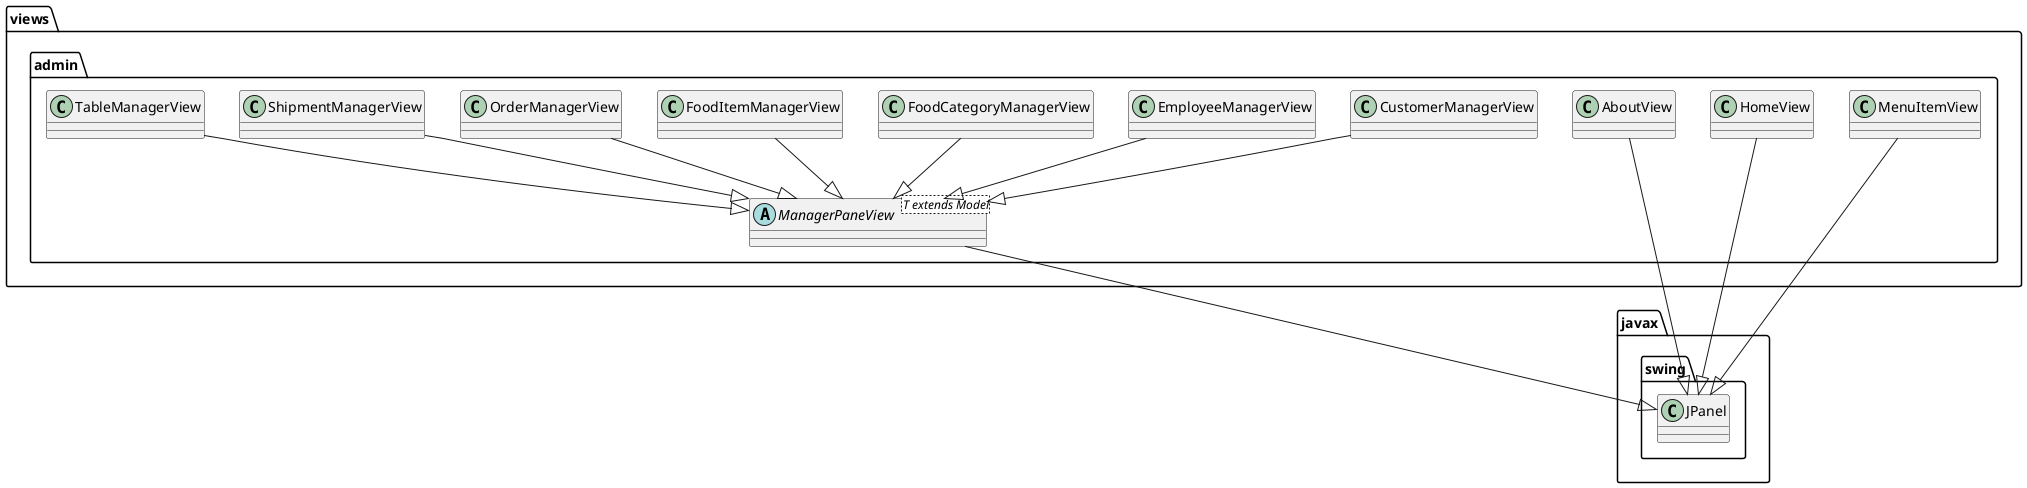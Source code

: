 @startuml
package views.admin {
    abstract class ManagerPaneView<T extends Model> {

    }
    class AboutView
    class HomeView
    
    class CustomerManagerView {

    }

    class EmployeeManagerView {

    }

    class FoodCategoryManagerView {

    }

    class FoodItemManagerView {

    }

    class OrderManagerView {

    }

    class ShipmentManagerView {

    }

    class TableManagerView {

    }
    class MenuItemView {
    }
}
views.admin.ManagerPaneView --|> javax.swing.JPanel

views.admin.CustomerManagerView --|> views.admin.ManagerPaneView
views.admin.EmployeeManagerView --|> views.admin.ManagerPaneView
views.admin.FoodCategoryManagerView --|> views.admin.ManagerPaneView
views.admin.FoodItemManagerView --|> views.admin.ManagerPaneView
views.admin.OrderManagerView --|> views.admin.ManagerPaneView
views.admin.ShipmentManagerView --|> views.admin.ManagerPaneView
views.admin.TableManagerView --|> views.admin.ManagerPaneView
views.admin.HomeView --|> javax.swing.JPanel
views.admin.AboutView --|> javax.swing.JPanel

views.admin.MenuItemView --|> javax.swing.JPanel
@enduml